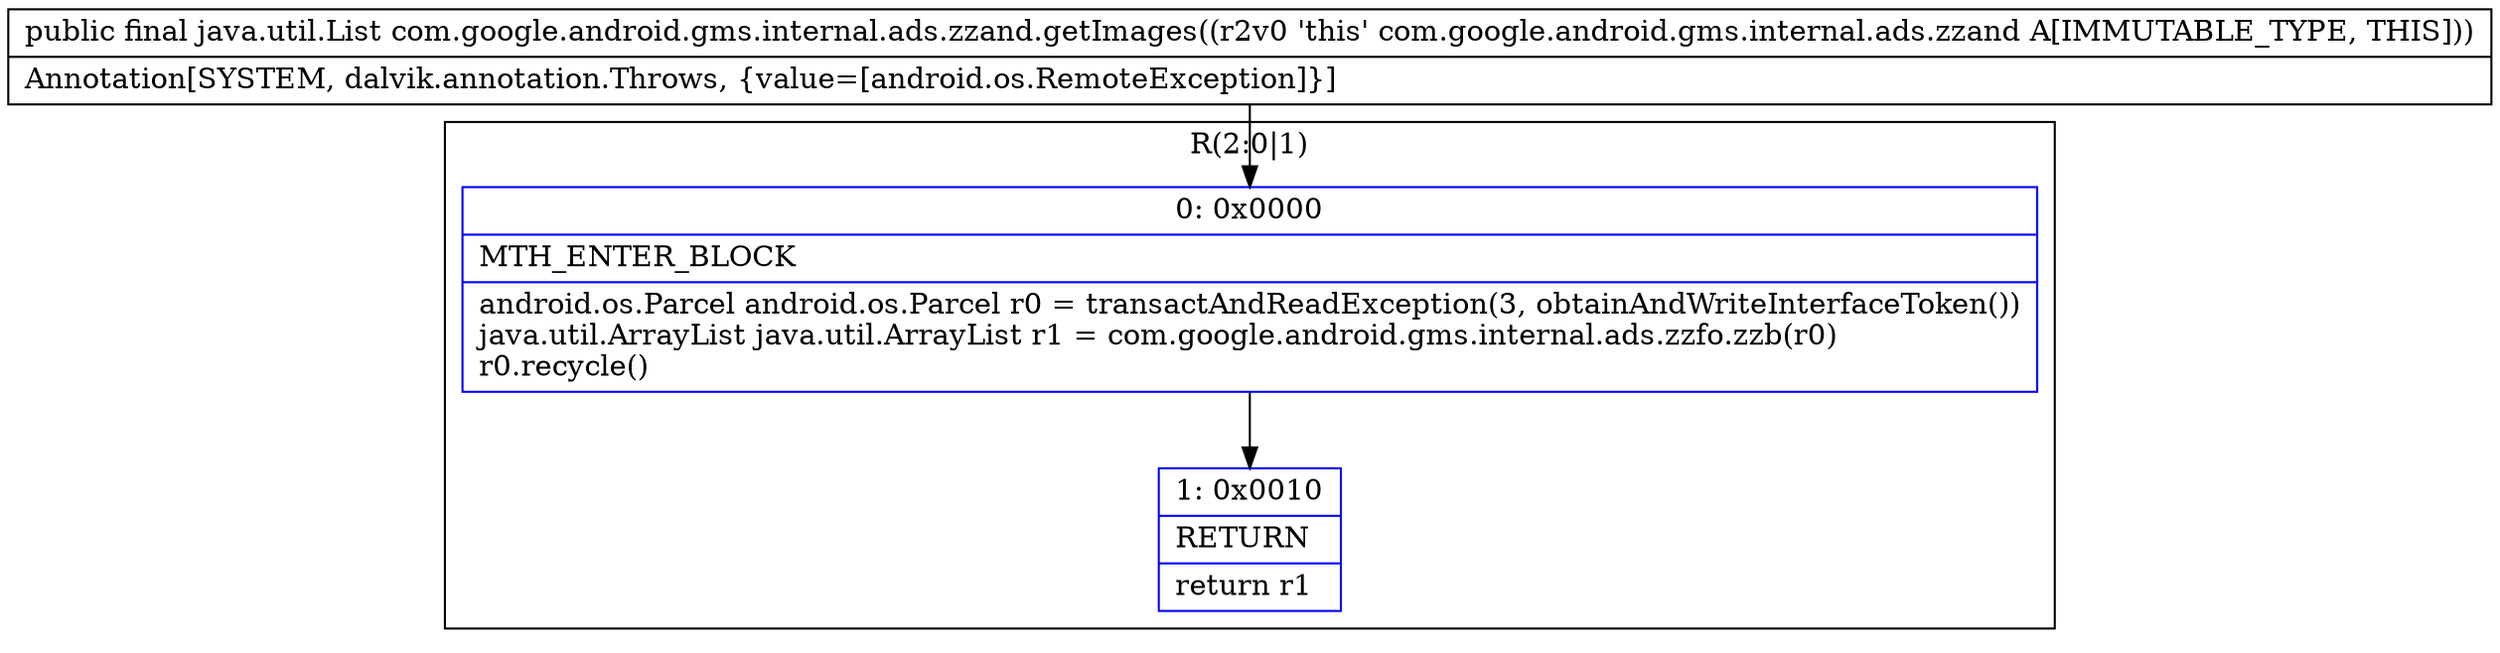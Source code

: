 digraph "CFG forcom.google.android.gms.internal.ads.zzand.getImages()Ljava\/util\/List;" {
subgraph cluster_Region_4642710 {
label = "R(2:0|1)";
node [shape=record,color=blue];
Node_0 [shape=record,label="{0\:\ 0x0000|MTH_ENTER_BLOCK\l|android.os.Parcel android.os.Parcel r0 = transactAndReadException(3, obtainAndWriteInterfaceToken())\ljava.util.ArrayList java.util.ArrayList r1 = com.google.android.gms.internal.ads.zzfo.zzb(r0)\lr0.recycle()\l}"];
Node_1 [shape=record,label="{1\:\ 0x0010|RETURN\l|return r1\l}"];
}
MethodNode[shape=record,label="{public final java.util.List com.google.android.gms.internal.ads.zzand.getImages((r2v0 'this' com.google.android.gms.internal.ads.zzand A[IMMUTABLE_TYPE, THIS]))  | Annotation[SYSTEM, dalvik.annotation.Throws, \{value=[android.os.RemoteException]\}]\l}"];
MethodNode -> Node_0;
Node_0 -> Node_1;
}

